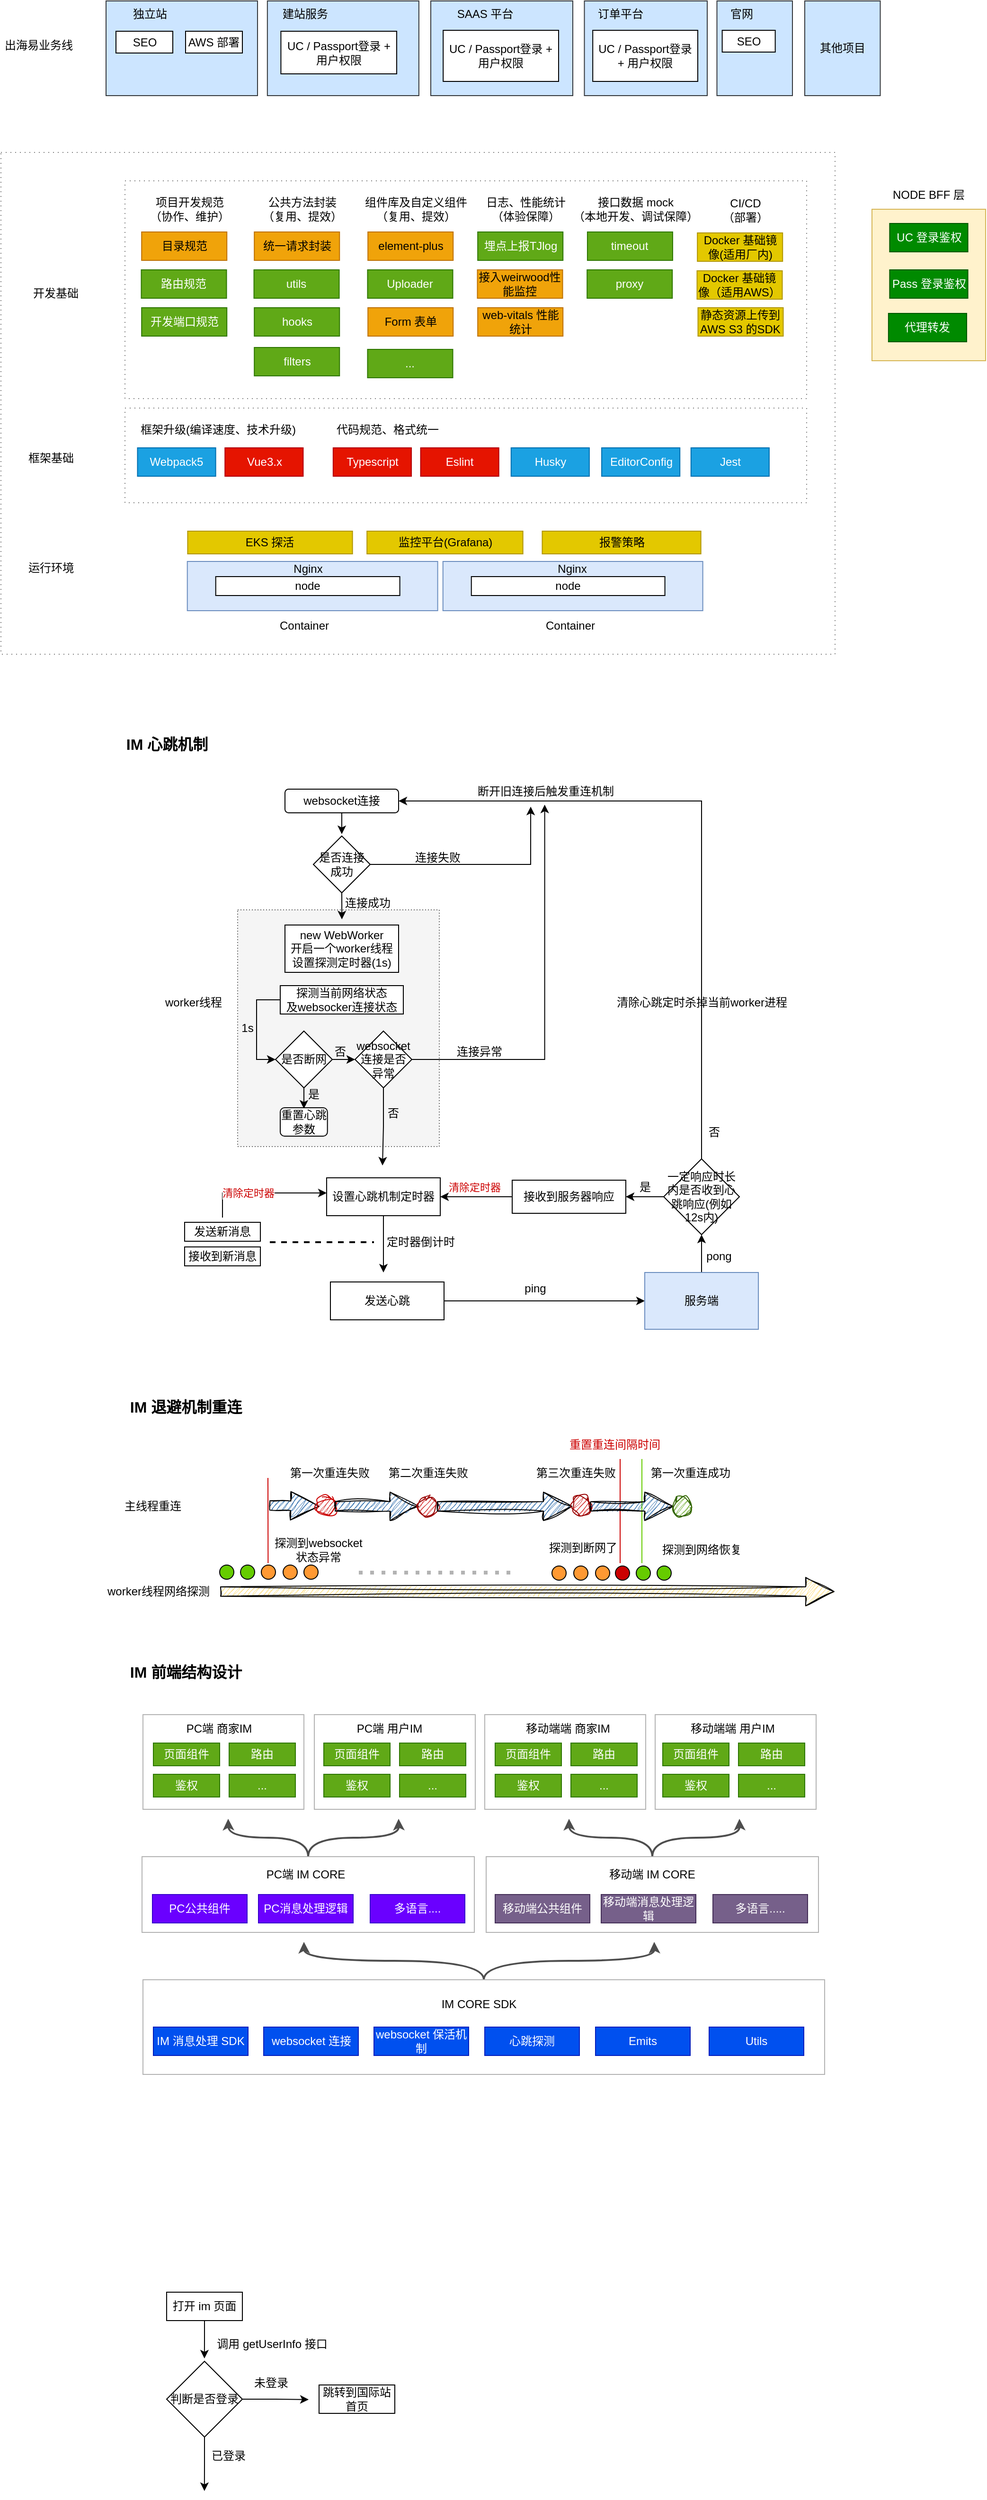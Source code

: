 <mxfile version="21.2.1" type="github">
  <diagram name="第 1 页" id="Ruh7ImkBMBkC0HaApEOw">
    <mxGraphModel dx="2365" dy="1973" grid="1" gridSize="10" guides="1" tooltips="1" connect="1" arrows="1" fold="1" page="1" pageScale="1" pageWidth="827" pageHeight="1169" math="0" shadow="0">
      <root>
        <mxCell id="0" />
        <mxCell id="1" parent="0" />
        <mxCell id="fL-9hyHwcYi3x7qJMCCa-331" value="" style="rounded=0;whiteSpace=wrap;html=1;fillColor=#fff2cc;strokeColor=#d6b656;" vertex="1" parent="1">
          <mxGeometry x="840" y="-540" width="120" height="160" as="geometry" />
        </mxCell>
        <mxCell id="fL-9hyHwcYi3x7qJMCCa-328" value="" style="rounded=0;whiteSpace=wrap;html=1;dashed=1;dashPattern=1 4;strokeColor=#808080;" vertex="1" parent="1">
          <mxGeometry x="-80" y="-600" width="881" height="530" as="geometry" />
        </mxCell>
        <mxCell id="fL-9hyHwcYi3x7qJMCCa-327" value="" style="rounded=0;whiteSpace=wrap;html=1;dashed=1;dashPattern=1 4;strokeColor=#808080;" vertex="1" parent="1">
          <mxGeometry x="51" y="-330" width="720" height="100" as="geometry" />
        </mxCell>
        <mxCell id="fL-9hyHwcYi3x7qJMCCa-324" value="" style="rounded=0;whiteSpace=wrap;html=1;dashed=1;dashPattern=1 4;strokeColor=#808080;" vertex="1" parent="1">
          <mxGeometry x="51" y="-570" width="720" height="230" as="geometry" />
        </mxCell>
        <mxCell id="fL-9hyHwcYi3x7qJMCCa-202" style="edgeStyle=orthogonalEdgeStyle;rounded=0;orthogonalLoop=1;jettySize=auto;html=1;exitX=0.5;exitY=0;exitDx=0;exitDy=0;curved=1;strokeWidth=2;strokeColor=#4D4D4D;" edge="1" parent="1" source="fL-9hyHwcYi3x7qJMCCa-179">
          <mxGeometry relative="1" as="geometry">
            <mxPoint x="240" y="1290" as="targetPoint" />
          </mxGeometry>
        </mxCell>
        <mxCell id="fL-9hyHwcYi3x7qJMCCa-204" style="edgeStyle=orthogonalEdgeStyle;rounded=0;orthogonalLoop=1;jettySize=auto;html=1;exitX=0.5;exitY=0;exitDx=0;exitDy=0;curved=1;strokeWidth=2;strokeColor=#4D4D4D;" edge="1" parent="1" source="fL-9hyHwcYi3x7qJMCCa-179">
          <mxGeometry relative="1" as="geometry">
            <mxPoint x="610.0" y="1290" as="targetPoint" />
          </mxGeometry>
        </mxCell>
        <mxCell id="fL-9hyHwcYi3x7qJMCCa-179" value="" style="rounded=0;whiteSpace=wrap;html=1;strokeColor=#B3B3B3;" vertex="1" parent="1">
          <mxGeometry x="70" y="1330" width="720" height="100" as="geometry" />
        </mxCell>
        <mxCell id="fL-9hyHwcYi3x7qJMCCa-200" style="edgeStyle=orthogonalEdgeStyle;rounded=0;orthogonalLoop=1;jettySize=auto;html=1;exitX=0.5;exitY=0;exitDx=0;exitDy=0;curved=1;strokeWidth=2;strokeColor=#4D4D4D;" edge="1" parent="1" source="fL-9hyHwcYi3x7qJMCCa-168">
          <mxGeometry relative="1" as="geometry">
            <mxPoint x="520.0" y="1160" as="targetPoint" />
          </mxGeometry>
        </mxCell>
        <mxCell id="fL-9hyHwcYi3x7qJMCCa-201" style="edgeStyle=orthogonalEdgeStyle;rounded=0;orthogonalLoop=1;jettySize=auto;html=1;exitX=0.5;exitY=0;exitDx=0;exitDy=0;curved=1;strokeWidth=2;strokeColor=#4D4D4D;" edge="1" parent="1" source="fL-9hyHwcYi3x7qJMCCa-168">
          <mxGeometry relative="1" as="geometry">
            <mxPoint x="700.0" y="1160" as="targetPoint" />
          </mxGeometry>
        </mxCell>
        <mxCell id="fL-9hyHwcYi3x7qJMCCa-168" value="" style="rounded=0;whiteSpace=wrap;html=1;strokeColor=#B3B3B3;" vertex="1" parent="1">
          <mxGeometry x="432.5" y="1200" width="351" height="80" as="geometry" />
        </mxCell>
        <mxCell id="fL-9hyHwcYi3x7qJMCCa-198" style="edgeStyle=orthogonalEdgeStyle;rounded=0;orthogonalLoop=1;jettySize=auto;html=1;exitX=0.5;exitY=0;exitDx=0;exitDy=0;curved=1;strokeWidth=2;strokeColor=#4D4D4D;" edge="1" parent="1" source="fL-9hyHwcYi3x7qJMCCa-165">
          <mxGeometry relative="1" as="geometry">
            <mxPoint x="160" y="1160" as="targetPoint" />
          </mxGeometry>
        </mxCell>
        <mxCell id="fL-9hyHwcYi3x7qJMCCa-199" style="edgeStyle=orthogonalEdgeStyle;rounded=0;orthogonalLoop=1;jettySize=auto;html=1;exitX=0.5;exitY=0;exitDx=0;exitDy=0;curved=1;strokeWidth=2;strokeColor=#4D4D4D;" edge="1" parent="1" source="fL-9hyHwcYi3x7qJMCCa-165">
          <mxGeometry relative="1" as="geometry">
            <mxPoint x="340.0" y="1160" as="targetPoint" />
          </mxGeometry>
        </mxCell>
        <mxCell id="fL-9hyHwcYi3x7qJMCCa-165" value="" style="rounded=0;whiteSpace=wrap;html=1;strokeColor=#B3B3B3;" vertex="1" parent="1">
          <mxGeometry x="69" y="1200" width="351" height="80" as="geometry" />
        </mxCell>
        <mxCell id="fL-9hyHwcYi3x7qJMCCa-162" value="" style="rounded=0;whiteSpace=wrap;html=1;strokeColor=#B3B3B3;" vertex="1" parent="1">
          <mxGeometry x="251" y="1050" width="170" height="100" as="geometry" />
        </mxCell>
        <mxCell id="fL-9hyHwcYi3x7qJMCCa-163" value="" style="rounded=0;whiteSpace=wrap;html=1;strokeColor=#B3B3B3;" vertex="1" parent="1">
          <mxGeometry x="431" y="1050" width="170" height="100" as="geometry" />
        </mxCell>
        <mxCell id="fL-9hyHwcYi3x7qJMCCa-164" value="" style="rounded=0;whiteSpace=wrap;html=1;strokeColor=#B3B3B3;" vertex="1" parent="1">
          <mxGeometry x="611" y="1050" width="170" height="100" as="geometry" />
        </mxCell>
        <mxCell id="fL-9hyHwcYi3x7qJMCCa-148" value="" style="rounded=0;whiteSpace=wrap;html=1;strokeColor=#B3B3B3;" vertex="1" parent="1">
          <mxGeometry x="70" y="1050" width="170" height="100" as="geometry" />
        </mxCell>
        <mxCell id="fL-9hyHwcYi3x7qJMCCa-1" value="" style="whiteSpace=wrap;html=1;dashed=1;fillColor=#f5f5f5;fontColor=#333333;strokeColor=#666666;dashPattern=1 2;" vertex="1" parent="1">
          <mxGeometry x="170" y="200" width="213" height="250" as="geometry" />
        </mxCell>
        <mxCell id="fL-9hyHwcYi3x7qJMCCa-58" style="edgeStyle=orthogonalEdgeStyle;rounded=0;orthogonalLoop=1;jettySize=auto;html=1;exitX=0.5;exitY=1;exitDx=0;exitDy=0;" edge="1" parent="1">
          <mxGeometry relative="1" as="geometry">
            <mxPoint x="280" y="120" as="targetPoint" />
            <mxPoint x="282" y="97.5" as="sourcePoint" />
          </mxGeometry>
        </mxCell>
        <mxCell id="fL-9hyHwcYi3x7qJMCCa-3" value="websocket连接" style="rounded=1;whiteSpace=wrap;html=1;fontSize=12;glass=0;strokeWidth=1;shadow=0;" vertex="1" parent="1">
          <mxGeometry x="220" y="72.5" width="120" height="25" as="geometry" />
        </mxCell>
        <mxCell id="fL-9hyHwcYi3x7qJMCCa-5" value="new WebWorker&lt;br&gt;开启一个worker线程&lt;br&gt;设置探测定时器(1s)" style="rounded=0;whiteSpace=wrap;html=1;" vertex="1" parent="1">
          <mxGeometry x="220" y="216" width="120" height="50" as="geometry" />
        </mxCell>
        <mxCell id="fL-9hyHwcYi3x7qJMCCa-6" value="" style="edgeStyle=orthogonalEdgeStyle;rounded=0;orthogonalLoop=1;jettySize=auto;html=1;exitX=0.5;exitY=1;exitDx=0;exitDy=0;" edge="1" parent="1" source="fL-9hyHwcYi3x7qJMCCa-12">
          <mxGeometry relative="1" as="geometry">
            <mxPoint x="324" y="533" as="sourcePoint" />
            <mxPoint x="324" y="583" as="targetPoint" />
          </mxGeometry>
        </mxCell>
        <mxCell id="fL-9hyHwcYi3x7qJMCCa-7" value="" style="edgeStyle=orthogonalEdgeStyle;rounded=0;orthogonalLoop=1;jettySize=auto;html=1;" edge="1" parent="1" source="fL-9hyHwcYi3x7qJMCCa-8" target="fL-9hyHwcYi3x7qJMCCa-10">
          <mxGeometry relative="1" as="geometry" />
        </mxCell>
        <mxCell id="fL-9hyHwcYi3x7qJMCCa-8" value="发送心跳" style="rounded=0;whiteSpace=wrap;html=1;" vertex="1" parent="1">
          <mxGeometry x="268" y="593" width="120" height="40" as="geometry" />
        </mxCell>
        <mxCell id="fL-9hyHwcYi3x7qJMCCa-9" value="" style="edgeStyle=orthogonalEdgeStyle;rounded=0;orthogonalLoop=1;jettySize=auto;html=1;" edge="1" parent="1" source="fL-9hyHwcYi3x7qJMCCa-10" target="fL-9hyHwcYi3x7qJMCCa-24">
          <mxGeometry relative="1" as="geometry" />
        </mxCell>
        <mxCell id="fL-9hyHwcYi3x7qJMCCa-10" value="服务端" style="whiteSpace=wrap;html=1;rounded=0;fillColor=#dae8fc;strokeColor=#6c8ebf;" vertex="1" parent="1">
          <mxGeometry x="600" y="583" width="120" height="60" as="geometry" />
        </mxCell>
        <mxCell id="fL-9hyHwcYi3x7qJMCCa-11" value="定时器倒计时" style="text;html=1;align=center;verticalAlign=middle;resizable=0;points=[];autosize=1;strokeColor=none;fillColor=none;" vertex="1" parent="1">
          <mxGeometry x="313" y="536" width="100" height="30" as="geometry" />
        </mxCell>
        <mxCell id="fL-9hyHwcYi3x7qJMCCa-12" value="设置心跳机制定时器" style="rounded=0;whiteSpace=wrap;html=1;" vertex="1" parent="1">
          <mxGeometry x="264" y="483" width="120" height="40" as="geometry" />
        </mxCell>
        <mxCell id="fL-9hyHwcYi3x7qJMCCa-16" value="" style="line;strokeWidth=2;html=1;perimeter=backbonePerimeter;points=[];outlineConnect=0;dashed=1;" vertex="1" parent="1">
          <mxGeometry x="204" y="546" width="110" height="10" as="geometry" />
        </mxCell>
        <mxCell id="fL-9hyHwcYi3x7qJMCCa-17" value="" style="edgeStyle=orthogonalEdgeStyle;rounded=0;orthogonalLoop=1;jettySize=auto;html=1;entryX=0;entryY=0.5;entryDx=0;entryDy=0;" edge="1" parent="1">
          <mxGeometry relative="1" as="geometry">
            <mxPoint x="154" y="525" as="sourcePoint" />
            <mxPoint x="264.0" y="499" as="targetPoint" />
            <Array as="points">
              <mxPoint x="154" y="525" />
              <mxPoint x="154" y="499" />
            </Array>
          </mxGeometry>
        </mxCell>
        <mxCell id="fL-9hyHwcYi3x7qJMCCa-18" value="清除定时器" style="edgeLabel;html=1;align=center;verticalAlign=middle;resizable=0;points=[];fontColor=#CC0000;" vertex="1" connectable="0" parent="fL-9hyHwcYi3x7qJMCCa-17">
          <mxGeometry x="-0.281" y="-1" relative="1" as="geometry">
            <mxPoint x="4" y="-1" as="offset" />
          </mxGeometry>
        </mxCell>
        <mxCell id="fL-9hyHwcYi3x7qJMCCa-19" value="" style="edgeStyle=orthogonalEdgeStyle;rounded=0;orthogonalLoop=1;jettySize=auto;html=1;" edge="1" parent="1" source="fL-9hyHwcYi3x7qJMCCa-20" target="fL-9hyHwcYi3x7qJMCCa-12">
          <mxGeometry relative="1" as="geometry" />
        </mxCell>
        <mxCell id="fL-9hyHwcYi3x7qJMCCa-20" value="接收到服务器响应" style="whiteSpace=wrap;html=1;rounded=0;" vertex="1" parent="1">
          <mxGeometry x="460" y="485.5" width="120" height="35" as="geometry" />
        </mxCell>
        <mxCell id="fL-9hyHwcYi3x7qJMCCa-21" value="清除定时器" style="edgeLabel;html=1;align=center;verticalAlign=middle;resizable=0;points=[];fontColor=#CC0000;" vertex="1" connectable="0" parent="1">
          <mxGeometry x="420" y="493.004" as="geometry" />
        </mxCell>
        <mxCell id="fL-9hyHwcYi3x7qJMCCa-22" value="" style="edgeStyle=orthogonalEdgeStyle;rounded=0;orthogonalLoop=1;jettySize=auto;html=1;" edge="1" parent="1" source="fL-9hyHwcYi3x7qJMCCa-24" target="fL-9hyHwcYi3x7qJMCCa-20">
          <mxGeometry relative="1" as="geometry" />
        </mxCell>
        <mxCell id="fL-9hyHwcYi3x7qJMCCa-23" style="edgeStyle=orthogonalEdgeStyle;rounded=0;orthogonalLoop=1;jettySize=auto;html=1;entryX=1;entryY=0.5;entryDx=0;entryDy=0;" edge="1" parent="1" source="fL-9hyHwcYi3x7qJMCCa-24" target="fL-9hyHwcYi3x7qJMCCa-3">
          <mxGeometry relative="1" as="geometry">
            <Array as="points">
              <mxPoint x="660" y="85" />
            </Array>
          </mxGeometry>
        </mxCell>
        <mxCell id="fL-9hyHwcYi3x7qJMCCa-24" value="一定响应时长内是否收到心跳响应(例如12s内)" style="rhombus;whiteSpace=wrap;html=1;rounded=0;" vertex="1" parent="1">
          <mxGeometry x="620" y="463" width="80" height="80" as="geometry" />
        </mxCell>
        <mxCell id="fL-9hyHwcYi3x7qJMCCa-25" value="是" style="text;html=1;align=center;verticalAlign=middle;resizable=0;points=[];autosize=1;strokeColor=none;fillColor=none;" vertex="1" parent="1">
          <mxGeometry x="580" y="478" width="40" height="30" as="geometry" />
        </mxCell>
        <mxCell id="fL-9hyHwcYi3x7qJMCCa-26" value="断开旧连接后触发重连机制" style="text;html=1;align=center;verticalAlign=middle;resizable=0;points=[];autosize=1;strokeColor=none;fillColor=none;" vertex="1" parent="1">
          <mxGeometry x="410" y="60" width="170" height="30" as="geometry" />
        </mxCell>
        <mxCell id="fL-9hyHwcYi3x7qJMCCa-27" value="否" style="text;html=1;align=center;verticalAlign=middle;resizable=0;points=[];autosize=1;strokeColor=none;fillColor=none;" vertex="1" parent="1">
          <mxGeometry x="653" y="420" width="40" height="30" as="geometry" />
        </mxCell>
        <mxCell id="fL-9hyHwcYi3x7qJMCCa-28" value="ping" style="text;html=1;align=center;verticalAlign=middle;resizable=0;points=[];autosize=1;strokeColor=none;fillColor=none;" vertex="1" parent="1">
          <mxGeometry x="459" y="585" width="50" height="30" as="geometry" />
        </mxCell>
        <mxCell id="fL-9hyHwcYi3x7qJMCCa-29" value="pong" style="text;html=1;align=center;verticalAlign=middle;resizable=0;points=[];autosize=1;strokeColor=none;fillColor=none;" vertex="1" parent="1">
          <mxGeometry x="653" y="551" width="50" height="30" as="geometry" />
        </mxCell>
        <mxCell id="fL-9hyHwcYi3x7qJMCCa-30" value="IM 心跳机制" style="text;html=1;align=center;verticalAlign=middle;resizable=0;points=[];autosize=1;strokeColor=none;fillColor=none;fontSize=16;fontStyle=1" vertex="1" parent="1">
          <mxGeometry x="40" y="10" width="110" height="30" as="geometry" />
        </mxCell>
        <mxCell id="fL-9hyHwcYi3x7qJMCCa-39" value="" style="group" vertex="1" connectable="0" parent="1">
          <mxGeometry x="114" y="530" width="80" height="46" as="geometry" />
        </mxCell>
        <mxCell id="fL-9hyHwcYi3x7qJMCCa-37" value="发送新消息" style="rounded=0;whiteSpace=wrap;html=1;movable=1;resizable=1;rotatable=1;deletable=1;editable=1;locked=0;connectable=1;" vertex="1" parent="fL-9hyHwcYi3x7qJMCCa-39">
          <mxGeometry width="80" height="20" as="geometry" />
        </mxCell>
        <mxCell id="fL-9hyHwcYi3x7qJMCCa-38" value="接收到新消息" style="rounded=0;whiteSpace=wrap;html=1;movable=1;resizable=1;rotatable=1;deletable=1;editable=1;locked=0;connectable=1;" vertex="1" parent="fL-9hyHwcYi3x7qJMCCa-39">
          <mxGeometry y="26" width="80" height="20" as="geometry" />
        </mxCell>
        <mxCell id="fL-9hyHwcYi3x7qJMCCa-44" style="edgeStyle=orthogonalEdgeStyle;rounded=0;orthogonalLoop=1;jettySize=auto;html=1;exitX=0;exitY=0.5;exitDx=0;exitDy=0;entryX=0;entryY=0.5;entryDx=0;entryDy=0;" edge="1" parent="1" source="fL-9hyHwcYi3x7qJMCCa-40" target="fL-9hyHwcYi3x7qJMCCa-43">
          <mxGeometry relative="1" as="geometry" />
        </mxCell>
        <mxCell id="fL-9hyHwcYi3x7qJMCCa-40" value="探测当前网络状态&lt;br&gt;及websocker连接状态" style="rounded=0;whiteSpace=wrap;html=1;" vertex="1" parent="1">
          <mxGeometry x="215" y="280" width="130" height="30" as="geometry" />
        </mxCell>
        <mxCell id="fL-9hyHwcYi3x7qJMCCa-51" style="edgeStyle=orthogonalEdgeStyle;rounded=0;orthogonalLoop=1;jettySize=auto;html=1;exitX=1;exitY=0.5;exitDx=0;exitDy=0;entryX=0;entryY=0.5;entryDx=0;entryDy=0;" edge="1" parent="1" source="fL-9hyHwcYi3x7qJMCCa-43" target="fL-9hyHwcYi3x7qJMCCa-50">
          <mxGeometry relative="1" as="geometry" />
        </mxCell>
        <mxCell id="fL-9hyHwcYi3x7qJMCCa-53" style="edgeStyle=orthogonalEdgeStyle;rounded=0;orthogonalLoop=1;jettySize=auto;html=1;exitX=0.5;exitY=1;exitDx=0;exitDy=0;" edge="1" parent="1" source="fL-9hyHwcYi3x7qJMCCa-43">
          <mxGeometry relative="1" as="geometry">
            <mxPoint x="240" y="410" as="targetPoint" />
            <Array as="points">
              <mxPoint x="240" y="400" />
              <mxPoint x="240" y="400" />
            </Array>
          </mxGeometry>
        </mxCell>
        <mxCell id="fL-9hyHwcYi3x7qJMCCa-43" value="是否断网" style="rhombus;whiteSpace=wrap;html=1;" vertex="1" parent="1">
          <mxGeometry x="210" y="328" width="60" height="60" as="geometry" />
        </mxCell>
        <mxCell id="fL-9hyHwcYi3x7qJMCCa-45" value="1s" style="text;html=1;align=center;verticalAlign=middle;resizable=0;points=[];autosize=1;strokeColor=none;fillColor=none;" vertex="1" parent="1">
          <mxGeometry x="160" y="310" width="40" height="30" as="geometry" />
        </mxCell>
        <mxCell id="fL-9hyHwcYi3x7qJMCCa-46" value="worker线程" style="text;html=1;align=center;verticalAlign=middle;resizable=0;points=[];autosize=1;strokeColor=none;fillColor=none;" vertex="1" parent="1">
          <mxGeometry x="83" y="283" width="80" height="30" as="geometry" />
        </mxCell>
        <mxCell id="fL-9hyHwcYi3x7qJMCCa-48" value="否" style="text;html=1;align=center;verticalAlign=middle;resizable=0;points=[];autosize=1;strokeColor=none;fillColor=none;" vertex="1" parent="1">
          <mxGeometry x="258" y="335" width="40" height="30" as="geometry" />
        </mxCell>
        <mxCell id="fL-9hyHwcYi3x7qJMCCa-52" style="edgeStyle=orthogonalEdgeStyle;rounded=0;orthogonalLoop=1;jettySize=auto;html=1;exitX=0.5;exitY=1;exitDx=0;exitDy=0;" edge="1" parent="1" source="fL-9hyHwcYi3x7qJMCCa-50">
          <mxGeometry relative="1" as="geometry">
            <mxPoint x="323" y="470" as="targetPoint" />
          </mxGeometry>
        </mxCell>
        <mxCell id="fL-9hyHwcYi3x7qJMCCa-65" style="edgeStyle=orthogonalEdgeStyle;rounded=0;orthogonalLoop=1;jettySize=auto;html=1;exitX=1;exitY=0.5;exitDx=0;exitDy=0;entryX=0.496;entryY=0.962;entryDx=0;entryDy=0;entryPerimeter=0;" edge="1" parent="1" source="fL-9hyHwcYi3x7qJMCCa-50" target="fL-9hyHwcYi3x7qJMCCa-26">
          <mxGeometry relative="1" as="geometry" />
        </mxCell>
        <mxCell id="fL-9hyHwcYi3x7qJMCCa-50" value="websocket连接是否异常" style="rhombus;whiteSpace=wrap;html=1;" vertex="1" parent="1">
          <mxGeometry x="294" y="328" width="60" height="60" as="geometry" />
        </mxCell>
        <mxCell id="fL-9hyHwcYi3x7qJMCCa-54" value="重置心跳参数" style="rounded=1;whiteSpace=wrap;html=1;" vertex="1" parent="1">
          <mxGeometry x="215" y="409" width="49.84" height="30" as="geometry" />
        </mxCell>
        <mxCell id="fL-9hyHwcYi3x7qJMCCa-55" value="是" style="text;html=1;align=center;verticalAlign=middle;resizable=0;points=[];autosize=1;strokeColor=none;fillColor=none;" vertex="1" parent="1">
          <mxGeometry x="230" y="380" width="40" height="30" as="geometry" />
        </mxCell>
        <mxCell id="fL-9hyHwcYi3x7qJMCCa-59" style="edgeStyle=orthogonalEdgeStyle;rounded=0;orthogonalLoop=1;jettySize=auto;html=1;exitX=0.5;exitY=1;exitDx=0;exitDy=0;entryX=0.517;entryY=0.04;entryDx=0;entryDy=0;entryPerimeter=0;" edge="1" parent="1" source="fL-9hyHwcYi3x7qJMCCa-56" target="fL-9hyHwcYi3x7qJMCCa-1">
          <mxGeometry relative="1" as="geometry" />
        </mxCell>
        <mxCell id="fL-9hyHwcYi3x7qJMCCa-64" style="edgeStyle=orthogonalEdgeStyle;rounded=0;orthogonalLoop=1;jettySize=auto;html=1;exitX=1;exitY=0.5;exitDx=0;exitDy=0;entryX=0.409;entryY=1.034;entryDx=0;entryDy=0;entryPerimeter=0;" edge="1" parent="1" source="fL-9hyHwcYi3x7qJMCCa-56" target="fL-9hyHwcYi3x7qJMCCa-26">
          <mxGeometry relative="1" as="geometry" />
        </mxCell>
        <mxCell id="fL-9hyHwcYi3x7qJMCCa-56" value="是否连接成功" style="rhombus;whiteSpace=wrap;html=1;" vertex="1" parent="1">
          <mxGeometry x="250" y="122" width="60" height="60" as="geometry" />
        </mxCell>
        <mxCell id="fL-9hyHwcYi3x7qJMCCa-60" value="连接成功" style="text;html=1;align=center;verticalAlign=middle;resizable=0;points=[];autosize=1;strokeColor=none;fillColor=none;" vertex="1" parent="1">
          <mxGeometry x="272" y="178" width="70" height="30" as="geometry" />
        </mxCell>
        <mxCell id="fL-9hyHwcYi3x7qJMCCa-62" value="连接失败" style="text;html=1;align=center;verticalAlign=middle;resizable=0;points=[];autosize=1;strokeColor=none;fillColor=none;" vertex="1" parent="1">
          <mxGeometry x="346" y="130" width="70" height="30" as="geometry" />
        </mxCell>
        <mxCell id="fL-9hyHwcYi3x7qJMCCa-66" value="连接异常" style="text;html=1;align=center;verticalAlign=middle;resizable=0;points=[];autosize=1;strokeColor=none;fillColor=none;" vertex="1" parent="1">
          <mxGeometry x="390" y="335" width="70" height="30" as="geometry" />
        </mxCell>
        <mxCell id="fL-9hyHwcYi3x7qJMCCa-67" value="否" style="text;html=1;align=center;verticalAlign=middle;resizable=0;points=[];autosize=1;strokeColor=none;fillColor=none;" vertex="1" parent="1">
          <mxGeometry x="314" y="400" width="40" height="30" as="geometry" />
        </mxCell>
        <mxCell id="fL-9hyHwcYi3x7qJMCCa-68" value="清除心跳定时杀掉当前worker进程" style="text;html=1;align=center;verticalAlign=middle;resizable=0;points=[];autosize=1;strokeColor=none;fillColor=none;" vertex="1" parent="1">
          <mxGeometry x="560" y="283" width="200" height="30" as="geometry" />
        </mxCell>
        <mxCell id="fL-9hyHwcYi3x7qJMCCa-79" value="第二次重连失败" style="text;html=1;align=center;verticalAlign=middle;resizable=0;points=[];autosize=1;strokeColor=none;fillColor=none;" vertex="1" parent="1">
          <mxGeometry x="316" y="780" width="110" height="30" as="geometry" />
        </mxCell>
        <mxCell id="fL-9hyHwcYi3x7qJMCCa-84" value="第一次重连失败" style="text;html=1;align=center;verticalAlign=middle;resizable=0;points=[];autosize=1;strokeColor=none;fillColor=none;" vertex="1" parent="1">
          <mxGeometry x="212" y="780" width="110" height="30" as="geometry" />
        </mxCell>
        <mxCell id="fL-9hyHwcYi3x7qJMCCa-85" value="第三次重连失败" style="text;html=1;align=center;verticalAlign=middle;resizable=0;points=[];autosize=1;strokeColor=none;fillColor=none;" vertex="1" parent="1">
          <mxGeometry x="472" y="780" width="110" height="30" as="geometry" />
        </mxCell>
        <mxCell id="fL-9hyHwcYi3x7qJMCCa-89" value="" style="shape=arrow;html=1;rounded=0;fillColor=#004C99;sketch=1;curveFitting=1;jiggle=2;arcSize=12;exitX=1;exitY=0.5;exitDx=0;exitDy=0;" edge="1" parent="1">
          <mxGeometry width="100" relative="1" as="geometry">
            <mxPoint x="204.0" y="829" as="sourcePoint" />
            <mxPoint x="256" y="830" as="targetPoint" />
          </mxGeometry>
        </mxCell>
        <mxCell id="fL-9hyHwcYi3x7qJMCCa-88" value="" style="ellipse;whiteSpace=wrap;html=1;aspect=fixed;fillColor=#CC0000;container=0;shadow=0;sketch=1;curveFitting=1;jiggle=2;strokeColor=#CC0000;" vertex="1" parent="1">
          <mxGeometry x="253" y="820" width="20" height="20" as="geometry" />
        </mxCell>
        <mxCell id="fL-9hyHwcYi3x7qJMCCa-91" value="" style="shape=arrow;html=1;rounded=0;fillColor=#004C99;arcSize=20;fillOpacity=100;sketch=1;curveFitting=1;jiggle=2;" edge="1" parent="1">
          <mxGeometry width="100" relative="1" as="geometry">
            <mxPoint x="273" y="830" as="sourcePoint" />
            <mxPoint x="361.0" y="830" as="targetPoint" />
          </mxGeometry>
        </mxCell>
        <mxCell id="fL-9hyHwcYi3x7qJMCCa-90" value="" style="ellipse;whiteSpace=wrap;html=1;aspect=fixed;fillColor=#CC0000;container=0;shadow=0;sketch=1;curveFitting=1;jiggle=2;strokeColor=#990000;" vertex="1" parent="1">
          <mxGeometry x="361" y="820" width="20" height="20" as="geometry" />
        </mxCell>
        <mxCell id="fL-9hyHwcYi3x7qJMCCa-93" value="" style="shape=arrow;html=1;rounded=0;fillColor=#004C99;arcSize=20;fillOpacity=100;sketch=1;curveFitting=1;jiggle=2;" edge="1" parent="1">
          <mxGeometry width="100" relative="1" as="geometry">
            <mxPoint x="381.0" y="830" as="sourcePoint" />
            <mxPoint x="523" y="830" as="targetPoint" />
          </mxGeometry>
        </mxCell>
        <mxCell id="fL-9hyHwcYi3x7qJMCCa-92" value="" style="ellipse;whiteSpace=wrap;html=1;aspect=fixed;fillColor=#CC0000;container=0;shadow=0;sketch=1;curveFitting=1;jiggle=2;strokeColor=#990000;" vertex="1" parent="1">
          <mxGeometry x="523" y="820" width="20" height="20" as="geometry" />
        </mxCell>
        <mxCell id="fL-9hyHwcYi3x7qJMCCa-94" value="" style="endArrow=classic;html=1;rounded=1;shape=arrow;sketch=1;curveFitting=1;jiggle=2;fillColor=#FFD966;" edge="1" parent="1">
          <mxGeometry width="50" height="50" relative="1" as="geometry">
            <mxPoint x="152" y="920" as="sourcePoint" />
            <mxPoint x="800" y="920" as="targetPoint" />
          </mxGeometry>
        </mxCell>
        <mxCell id="fL-9hyHwcYi3x7qJMCCa-98" value="主线程重连" style="text;html=1;align=center;verticalAlign=middle;resizable=0;points=[];autosize=1;strokeColor=none;fillColor=none;" vertex="1" parent="1">
          <mxGeometry x="40" y="815" width="80" height="30" as="geometry" />
        </mxCell>
        <mxCell id="fL-9hyHwcYi3x7qJMCCa-99" value="" style="ellipse;whiteSpace=wrap;html=1;aspect=fixed;fillColor=#CC0000;" vertex="1" parent="1">
          <mxGeometry x="569" y="893" width="15" height="15" as="geometry" />
        </mxCell>
        <mxCell id="fL-9hyHwcYi3x7qJMCCa-101" value="探测到断网了" style="text;html=1;strokeColor=none;fillColor=none;align=center;verticalAlign=middle;whiteSpace=wrap;rounded=0;" vertex="1" parent="1">
          <mxGeometry x="495" y="859" width="80" height="30" as="geometry" />
        </mxCell>
        <mxCell id="fL-9hyHwcYi3x7qJMCCa-102" value="" style="endArrow=none;html=1;rounded=0;strokeColor=#CC0000;" edge="1" parent="1">
          <mxGeometry width="50" height="50" relative="1" as="geometry">
            <mxPoint x="574" y="780" as="sourcePoint" />
            <mxPoint x="574" y="890" as="targetPoint" />
          </mxGeometry>
        </mxCell>
        <mxCell id="fL-9hyHwcYi3x7qJMCCa-103" value="重置重连间隔时间" style="text;html=1;align=center;verticalAlign=middle;resizable=0;points=[];autosize=1;strokeColor=none;fillColor=none;fontColor=#CC0000;" vertex="1" parent="1">
          <mxGeometry x="508" y="750" width="120" height="30" as="geometry" />
        </mxCell>
        <mxCell id="fL-9hyHwcYi3x7qJMCCa-104" value="" style="ellipse;whiteSpace=wrap;html=1;aspect=fixed;fillColor=#66CC00;" vertex="1" parent="1">
          <mxGeometry x="591" y="893" width="15" height="15" as="geometry" />
        </mxCell>
        <mxCell id="fL-9hyHwcYi3x7qJMCCa-105" value="探测到网络恢复" style="text;html=1;strokeColor=none;fillColor=none;align=center;verticalAlign=middle;whiteSpace=wrap;rounded=0;" vertex="1" parent="1">
          <mxGeometry x="617" y="861" width="87" height="30" as="geometry" />
        </mxCell>
        <mxCell id="fL-9hyHwcYi3x7qJMCCa-106" value="" style="endArrow=none;html=1;rounded=0;strokeColor=#66CC00;" edge="1" parent="1">
          <mxGeometry width="50" height="50" relative="1" as="geometry">
            <mxPoint x="597" y="780" as="sourcePoint" />
            <mxPoint x="597" y="890" as="targetPoint" />
          </mxGeometry>
        </mxCell>
        <mxCell id="fL-9hyHwcYi3x7qJMCCa-107" value="第一次重连成功" style="text;html=1;align=center;verticalAlign=middle;resizable=0;points=[];autosize=1;strokeColor=none;fillColor=none;" vertex="1" parent="1">
          <mxGeometry x="593" y="780" width="110" height="30" as="geometry" />
        </mxCell>
        <mxCell id="fL-9hyHwcYi3x7qJMCCa-109" value="" style="shape=arrow;html=1;rounded=0;fillColor=#004C99;arcSize=20;fillOpacity=100;sketch=1;curveFitting=1;jiggle=2;entryX=0;entryY=0.5;entryDx=0;entryDy=0;" edge="1" parent="1" target="fL-9hyHwcYi3x7qJMCCa-108">
          <mxGeometry width="100" relative="1" as="geometry">
            <mxPoint x="543" y="830" as="sourcePoint" />
            <mxPoint x="630" y="830" as="targetPoint" />
          </mxGeometry>
        </mxCell>
        <mxCell id="fL-9hyHwcYi3x7qJMCCa-108" value="" style="ellipse;whiteSpace=wrap;html=1;aspect=fixed;fillColor=#4D9900;container=0;sketch=1;curveFitting=1;jiggle=2;strokeColor=#336600;" vertex="1" parent="1">
          <mxGeometry x="630" y="820" width="20" height="20" as="geometry" />
        </mxCell>
        <mxCell id="fL-9hyHwcYi3x7qJMCCa-111" value="worker线程网络探测" style="text;html=1;align=center;verticalAlign=middle;resizable=0;points=[];autosize=1;strokeColor=none;fillColor=none;" vertex="1" parent="1">
          <mxGeometry x="21" y="905" width="130" height="30" as="geometry" />
        </mxCell>
        <mxCell id="fL-9hyHwcYi3x7qJMCCa-112" value="IM 退避机制重连" style="text;html=1;align=center;verticalAlign=middle;resizable=0;points=[];autosize=1;strokeColor=none;fillColor=none;fontSize=16;fontStyle=1" vertex="1" parent="1">
          <mxGeometry x="45" y="710" width="140" height="30" as="geometry" />
        </mxCell>
        <mxCell id="fL-9hyHwcYi3x7qJMCCa-113" value="" style="ellipse;whiteSpace=wrap;html=1;aspect=fixed;fillColor=#FF9933;" vertex="1" parent="1">
          <mxGeometry x="548" y="893" width="15" height="15" as="geometry" />
        </mxCell>
        <mxCell id="fL-9hyHwcYi3x7qJMCCa-114" value="" style="ellipse;whiteSpace=wrap;html=1;aspect=fixed;fillColor=#FF9933;" vertex="1" parent="1">
          <mxGeometry x="525" y="893" width="15" height="15" as="geometry" />
        </mxCell>
        <mxCell id="fL-9hyHwcYi3x7qJMCCa-115" value="" style="ellipse;whiteSpace=wrap;html=1;aspect=fixed;fillColor=#66CC00;" vertex="1" parent="1">
          <mxGeometry x="613" y="893" width="15" height="15" as="geometry" />
        </mxCell>
        <mxCell id="fL-9hyHwcYi3x7qJMCCa-116" value="" style="ellipse;whiteSpace=wrap;html=1;aspect=fixed;fillColor=#FF9933;" vertex="1" parent="1">
          <mxGeometry x="502" y="893" width="15" height="15" as="geometry" />
        </mxCell>
        <mxCell id="fL-9hyHwcYi3x7qJMCCa-117" value="" style="ellipse;whiteSpace=wrap;html=1;aspect=fixed;fillColor=#FF9933;" vertex="1" parent="1">
          <mxGeometry x="218" y="892" width="15" height="15" as="geometry" />
        </mxCell>
        <mxCell id="fL-9hyHwcYi3x7qJMCCa-118" value="" style="ellipse;whiteSpace=wrap;html=1;aspect=fixed;fillColor=#FF9933;" vertex="1" parent="1">
          <mxGeometry x="240" y="892" width="15" height="15" as="geometry" />
        </mxCell>
        <mxCell id="fL-9hyHwcYi3x7qJMCCa-119" value="" style="line;strokeWidth=4;html=1;perimeter=backbonePerimeter;points=[];outlineConnect=0;strokeColor=#B3B3B3;dashed=1;dashPattern=1 2;" vertex="1" parent="1">
          <mxGeometry x="298" y="895" width="160" height="10" as="geometry" />
        </mxCell>
        <mxCell id="fL-9hyHwcYi3x7qJMCCa-121" value="" style="endArrow=none;html=1;rounded=0;strokeColor=#CC0000;" edge="1" parent="1">
          <mxGeometry width="50" height="50" relative="1" as="geometry">
            <mxPoint x="202" y="800" as="sourcePoint" />
            <mxPoint x="202.17" y="890" as="targetPoint" />
          </mxGeometry>
        </mxCell>
        <mxCell id="fL-9hyHwcYi3x7qJMCCa-122" value="" style="ellipse;whiteSpace=wrap;html=1;aspect=fixed;fillColor=#66CC00;" vertex="1" parent="1">
          <mxGeometry x="173" y="892" width="15" height="15" as="geometry" />
        </mxCell>
        <mxCell id="fL-9hyHwcYi3x7qJMCCa-123" value="" style="ellipse;whiteSpace=wrap;html=1;aspect=fixed;fillColor=#FF9933;" vertex="1" parent="1">
          <mxGeometry x="195" y="892" width="15" height="15" as="geometry" />
        </mxCell>
        <mxCell id="fL-9hyHwcYi3x7qJMCCa-124" value="" style="ellipse;whiteSpace=wrap;html=1;aspect=fixed;fillColor=#66CC00;" vertex="1" parent="1">
          <mxGeometry x="151" y="892" width="15" height="15" as="geometry" />
        </mxCell>
        <mxCell id="fL-9hyHwcYi3x7qJMCCa-125" value="探测到websocket状态异常" style="text;html=1;strokeColor=none;fillColor=none;align=center;verticalAlign=middle;whiteSpace=wrap;rounded=0;" vertex="1" parent="1">
          <mxGeometry x="203.5" y="861" width="102.5" height="30" as="geometry" />
        </mxCell>
        <mxCell id="fL-9hyHwcYi3x7qJMCCa-128" value="路由" style="rounded=0;whiteSpace=wrap;html=1;fillColor=#60a917;fontColor=#ffffff;strokeColor=#2D7600;" vertex="1" parent="1">
          <mxGeometry x="161" y="1080" width="70" height="24" as="geometry" />
        </mxCell>
        <mxCell id="fL-9hyHwcYi3x7qJMCCa-129" value="页面组件" style="rounded=0;whiteSpace=wrap;html=1;fillColor=#60a917;fontColor=#ffffff;strokeColor=#2D7600;" vertex="1" parent="1">
          <mxGeometry x="81" y="1080" width="70" height="24" as="geometry" />
        </mxCell>
        <mxCell id="fL-9hyHwcYi3x7qJMCCa-130" value="鉴权" style="rounded=0;whiteSpace=wrap;html=1;fillColor=#60a917;fontColor=#ffffff;strokeColor=#2D7600;" vertex="1" parent="1">
          <mxGeometry x="81" y="1113" width="70" height="24" as="geometry" />
        </mxCell>
        <mxCell id="fL-9hyHwcYi3x7qJMCCa-131" value="..." style="rounded=0;whiteSpace=wrap;html=1;fillColor=#60a917;fontColor=#ffffff;strokeColor=#2D7600;" vertex="1" parent="1">
          <mxGeometry x="161" y="1113" width="70" height="24" as="geometry" />
        </mxCell>
        <mxCell id="fL-9hyHwcYi3x7qJMCCa-132" value="路由" style="rounded=0;whiteSpace=wrap;html=1;fillColor=#60a917;fontColor=#ffffff;strokeColor=#2D7600;" vertex="1" parent="1">
          <mxGeometry x="341" y="1080" width="70" height="24" as="geometry" />
        </mxCell>
        <mxCell id="fL-9hyHwcYi3x7qJMCCa-133" value="页面组件" style="rounded=0;whiteSpace=wrap;html=1;fillColor=#60a917;fontColor=#ffffff;strokeColor=#2D7600;" vertex="1" parent="1">
          <mxGeometry x="261" y="1080" width="70" height="24" as="geometry" />
        </mxCell>
        <mxCell id="fL-9hyHwcYi3x7qJMCCa-134" value="鉴权" style="rounded=0;whiteSpace=wrap;html=1;fillColor=#60a917;fontColor=#ffffff;strokeColor=#2D7600;" vertex="1" parent="1">
          <mxGeometry x="261" y="1113" width="70" height="24" as="geometry" />
        </mxCell>
        <mxCell id="fL-9hyHwcYi3x7qJMCCa-135" value="..." style="rounded=0;whiteSpace=wrap;html=1;fillColor=#60a917;fontColor=#ffffff;strokeColor=#2D7600;" vertex="1" parent="1">
          <mxGeometry x="341" y="1113" width="70" height="24" as="geometry" />
        </mxCell>
        <mxCell id="fL-9hyHwcYi3x7qJMCCa-136" value="路由" style="rounded=0;whiteSpace=wrap;html=1;fillColor=#60a917;fontColor=#ffffff;strokeColor=#2D7600;" vertex="1" parent="1">
          <mxGeometry x="522" y="1080" width="70" height="24" as="geometry" />
        </mxCell>
        <mxCell id="fL-9hyHwcYi3x7qJMCCa-137" value="页面组件" style="rounded=0;whiteSpace=wrap;html=1;fillColor=#60a917;fontColor=#ffffff;strokeColor=#2D7600;" vertex="1" parent="1">
          <mxGeometry x="442" y="1080" width="70" height="24" as="geometry" />
        </mxCell>
        <mxCell id="fL-9hyHwcYi3x7qJMCCa-138" value="鉴权" style="rounded=0;whiteSpace=wrap;html=1;fillColor=#60a917;fontColor=#ffffff;strokeColor=#2D7600;" vertex="1" parent="1">
          <mxGeometry x="442" y="1113" width="70" height="24" as="geometry" />
        </mxCell>
        <mxCell id="fL-9hyHwcYi3x7qJMCCa-139" value="..." style="rounded=0;whiteSpace=wrap;html=1;fillColor=#60a917;fontColor=#ffffff;strokeColor=#2D7600;" vertex="1" parent="1">
          <mxGeometry x="522" y="1113" width="70" height="24" as="geometry" />
        </mxCell>
        <mxCell id="fL-9hyHwcYi3x7qJMCCa-140" value="路由" style="rounded=0;whiteSpace=wrap;html=1;fillColor=#60a917;fontColor=#ffffff;strokeColor=#2D7600;" vertex="1" parent="1">
          <mxGeometry x="699" y="1080" width="70" height="24" as="geometry" />
        </mxCell>
        <mxCell id="fL-9hyHwcYi3x7qJMCCa-141" value="页面组件" style="rounded=0;whiteSpace=wrap;html=1;fillColor=#60a917;fontColor=#ffffff;strokeColor=#2D7600;" vertex="1" parent="1">
          <mxGeometry x="619" y="1080" width="70" height="24" as="geometry" />
        </mxCell>
        <mxCell id="fL-9hyHwcYi3x7qJMCCa-142" value="鉴权" style="rounded=0;whiteSpace=wrap;html=1;fillColor=#60a917;fontColor=#ffffff;strokeColor=#2D7600;" vertex="1" parent="1">
          <mxGeometry x="619" y="1113" width="70" height="24" as="geometry" />
        </mxCell>
        <mxCell id="fL-9hyHwcYi3x7qJMCCa-143" value="..." style="rounded=0;whiteSpace=wrap;html=1;fillColor=#60a917;fontColor=#ffffff;strokeColor=#2D7600;" vertex="1" parent="1">
          <mxGeometry x="699" y="1113" width="70" height="24" as="geometry" />
        </mxCell>
        <mxCell id="fL-9hyHwcYi3x7qJMCCa-144" value="PC端&amp;nbsp;商家IM" style="text;html=1;strokeColor=none;fillColor=none;align=center;verticalAlign=middle;whiteSpace=wrap;rounded=0;" vertex="1" parent="1">
          <mxGeometry x="111" y="1050" width="79" height="30" as="geometry" />
        </mxCell>
        <mxCell id="fL-9hyHwcYi3x7qJMCCa-145" value="PC端 用户IM" style="text;html=1;strokeColor=none;fillColor=none;align=center;verticalAlign=middle;whiteSpace=wrap;rounded=0;" vertex="1" parent="1">
          <mxGeometry x="290.5" y="1050" width="79" height="30" as="geometry" />
        </mxCell>
        <mxCell id="fL-9hyHwcYi3x7qJMCCa-146" value="移动端端 商家IM" style="text;html=1;strokeColor=none;fillColor=none;align=center;verticalAlign=middle;whiteSpace=wrap;rounded=0;" vertex="1" parent="1">
          <mxGeometry x="468" y="1050" width="102" height="30" as="geometry" />
        </mxCell>
        <mxCell id="fL-9hyHwcYi3x7qJMCCa-147" value="移动端端 用户IM" style="text;html=1;strokeColor=none;fillColor=none;align=center;verticalAlign=middle;whiteSpace=wrap;rounded=0;" vertex="1" parent="1">
          <mxGeometry x="642" y="1050" width="102" height="30" as="geometry" />
        </mxCell>
        <mxCell id="fL-9hyHwcYi3x7qJMCCa-150" value="PC公共组件" style="rounded=0;whiteSpace=wrap;html=1;fillColor=#6a00ff;fontColor=#ffffff;strokeColor=#3700CC;" vertex="1" parent="1">
          <mxGeometry x="80" y="1240" width="100" height="30" as="geometry" />
        </mxCell>
        <mxCell id="fL-9hyHwcYi3x7qJMCCa-151" value="PC消息处理逻辑" style="rounded=0;whiteSpace=wrap;html=1;fillColor=#6a00ff;fontColor=#ffffff;strokeColor=#3700CC;" vertex="1" parent="1">
          <mxGeometry x="192" y="1240" width="100" height="30" as="geometry" />
        </mxCell>
        <mxCell id="fL-9hyHwcYi3x7qJMCCa-156" value="多语言...." style="rounded=0;whiteSpace=wrap;html=1;fillColor=#6a00ff;fontColor=#ffffff;strokeColor=#3700CC;" vertex="1" parent="1">
          <mxGeometry x="310" y="1240" width="100" height="30" as="geometry" />
        </mxCell>
        <mxCell id="fL-9hyHwcYi3x7qJMCCa-157" value="移动端公共组件" style="rounded=0;whiteSpace=wrap;html=1;fillColor=#76608a;fontColor=#ffffff;strokeColor=#432D57;" vertex="1" parent="1">
          <mxGeometry x="442" y="1240" width="100" height="30" as="geometry" />
        </mxCell>
        <mxCell id="fL-9hyHwcYi3x7qJMCCa-158" value="移动端消息处理逻辑" style="rounded=0;whiteSpace=wrap;html=1;fillColor=#76608a;fontColor=#ffffff;strokeColor=#432D57;" vertex="1" parent="1">
          <mxGeometry x="554" y="1240" width="100" height="30" as="geometry" />
        </mxCell>
        <mxCell id="fL-9hyHwcYi3x7qJMCCa-159" value="多语言....." style="rounded=0;whiteSpace=wrap;html=1;fillColor=#76608a;fontColor=#ffffff;strokeColor=#432D57;" vertex="1" parent="1">
          <mxGeometry x="672" y="1240" width="100" height="30" as="geometry" />
        </mxCell>
        <mxCell id="fL-9hyHwcYi3x7qJMCCa-166" value="PC端 IM CORE" style="text;html=1;strokeColor=none;fillColor=none;align=center;verticalAlign=middle;whiteSpace=wrap;rounded=0;" vertex="1" parent="1">
          <mxGeometry x="182" y="1204" width="120" height="30" as="geometry" />
        </mxCell>
        <mxCell id="fL-9hyHwcYi3x7qJMCCa-167" value="移动端 IM CORE" style="text;html=1;strokeColor=none;fillColor=none;align=center;verticalAlign=middle;whiteSpace=wrap;rounded=0;" vertex="1" parent="1">
          <mxGeometry x="548" y="1204" width="120" height="30" as="geometry" />
        </mxCell>
        <mxCell id="fL-9hyHwcYi3x7qJMCCa-173" value="IM 消息处理 SDK" style="rounded=0;whiteSpace=wrap;html=1;fillColor=#0050ef;fontColor=#ffffff;strokeColor=#001DBC;" vertex="1" parent="1">
          <mxGeometry x="81" y="1380" width="100" height="30" as="geometry" />
        </mxCell>
        <mxCell id="fL-9hyHwcYi3x7qJMCCa-174" value="websocket 连接" style="rounded=0;whiteSpace=wrap;html=1;fillColor=#0050ef;fontColor=#ffffff;strokeColor=#001DBC;" vertex="1" parent="1">
          <mxGeometry x="197.5" y="1380" width="100" height="30" as="geometry" />
        </mxCell>
        <mxCell id="fL-9hyHwcYi3x7qJMCCa-175" value="websocket 保活机制" style="rounded=0;whiteSpace=wrap;html=1;fillColor=#0050ef;fontColor=#ffffff;strokeColor=#001DBC;" vertex="1" parent="1">
          <mxGeometry x="314" y="1380" width="100" height="30" as="geometry" />
        </mxCell>
        <mxCell id="fL-9hyHwcYi3x7qJMCCa-176" value="心跳探测" style="rounded=0;whiteSpace=wrap;html=1;fillColor=#0050ef;fontColor=#ffffff;strokeColor=#001DBC;" vertex="1" parent="1">
          <mxGeometry x="431" y="1380" width="100" height="30" as="geometry" />
        </mxCell>
        <mxCell id="fL-9hyHwcYi3x7qJMCCa-177" value="Emits" style="rounded=0;whiteSpace=wrap;html=1;fillColor=#0050ef;fontColor=#ffffff;strokeColor=#001DBC;" vertex="1" parent="1">
          <mxGeometry x="548" y="1380" width="100" height="30" as="geometry" />
        </mxCell>
        <mxCell id="fL-9hyHwcYi3x7qJMCCa-178" value="Utils" style="rounded=0;whiteSpace=wrap;html=1;fillColor=#0050ef;fontColor=#ffffff;strokeColor=#001DBC;" vertex="1" parent="1">
          <mxGeometry x="668" y="1380" width="100" height="30" as="geometry" />
        </mxCell>
        <mxCell id="fL-9hyHwcYi3x7qJMCCa-180" value="IM CORE SDK" style="text;html=1;strokeColor=none;fillColor=none;align=center;verticalAlign=middle;whiteSpace=wrap;rounded=0;" vertex="1" parent="1">
          <mxGeometry x="365" y="1341" width="120" height="30" as="geometry" />
        </mxCell>
        <mxCell id="fL-9hyHwcYi3x7qJMCCa-205" value="IM 前端结构设计" style="text;html=1;align=center;verticalAlign=middle;resizable=0;points=[];autosize=1;strokeColor=none;fillColor=none;fontSize=16;fontStyle=1" vertex="1" parent="1">
          <mxGeometry x="45" y="990" width="140" height="30" as="geometry" />
        </mxCell>
        <mxCell id="fL-9hyHwcYi3x7qJMCCa-212" style="edgeStyle=orthogonalEdgeStyle;rounded=0;orthogonalLoop=1;jettySize=auto;html=1;exitX=0.5;exitY=1;exitDx=0;exitDy=0;" edge="1" parent="1" source="fL-9hyHwcYi3x7qJMCCa-206">
          <mxGeometry relative="1" as="geometry">
            <mxPoint x="134.923" y="1730" as="targetPoint" />
          </mxGeometry>
        </mxCell>
        <mxCell id="fL-9hyHwcYi3x7qJMCCa-206" value="打开 im 页面" style="rounded=0;whiteSpace=wrap;html=1;" vertex="1" parent="1">
          <mxGeometry x="95" y="1660" width="80" height="30" as="geometry" />
        </mxCell>
        <mxCell id="fL-9hyHwcYi3x7qJMCCa-207" value="跳转到国际站首页" style="rounded=0;whiteSpace=wrap;html=1;" vertex="1" parent="1">
          <mxGeometry x="256" y="1758" width="80" height="30" as="geometry" />
        </mxCell>
        <mxCell id="fL-9hyHwcYi3x7qJMCCa-210" style="edgeStyle=orthogonalEdgeStyle;rounded=0;orthogonalLoop=1;jettySize=auto;html=1;exitX=1;exitY=0.5;exitDx=0;exitDy=0;" edge="1" parent="1" source="fL-9hyHwcYi3x7qJMCCa-208">
          <mxGeometry relative="1" as="geometry">
            <mxPoint x="245" y="1773.385" as="targetPoint" />
          </mxGeometry>
        </mxCell>
        <mxCell id="fL-9hyHwcYi3x7qJMCCa-213" style="edgeStyle=orthogonalEdgeStyle;rounded=0;orthogonalLoop=1;jettySize=auto;html=1;exitX=0.5;exitY=1;exitDx=0;exitDy=0;" edge="1" parent="1" source="fL-9hyHwcYi3x7qJMCCa-208">
          <mxGeometry relative="1" as="geometry">
            <mxPoint x="134.923" y="1870" as="targetPoint" />
          </mxGeometry>
        </mxCell>
        <mxCell id="fL-9hyHwcYi3x7qJMCCa-208" value="判断是否登录" style="rhombus;whiteSpace=wrap;html=1;" vertex="1" parent="1">
          <mxGeometry x="95" y="1733" width="80" height="80" as="geometry" />
        </mxCell>
        <mxCell id="fL-9hyHwcYi3x7qJMCCa-209" value="调用 getUserInfo 接口" style="text;html=1;align=center;verticalAlign=middle;resizable=0;points=[];autosize=1;strokeColor=none;fillColor=none;" vertex="1" parent="1">
          <mxGeometry x="135.5" y="1700" width="140" height="30" as="geometry" />
        </mxCell>
        <mxCell id="fL-9hyHwcYi3x7qJMCCa-211" value="未登录" style="text;html=1;align=center;verticalAlign=middle;resizable=0;points=[];autosize=1;strokeColor=none;fillColor=none;" vertex="1" parent="1">
          <mxGeometry x="175" y="1741" width="60" height="30" as="geometry" />
        </mxCell>
        <mxCell id="fL-9hyHwcYi3x7qJMCCa-214" value="已登录" style="text;html=1;align=center;verticalAlign=middle;resizable=0;points=[];autosize=1;strokeColor=none;fillColor=none;" vertex="1" parent="1">
          <mxGeometry x="130" y="1818" width="60" height="30" as="geometry" />
        </mxCell>
        <mxCell id="fL-9hyHwcYi3x7qJMCCa-215" value="" style="rounded=0;whiteSpace=wrap;html=1;shadow=0;glass=0;strokeWidth=1;fillColor=#cce5ff;fontSize=12;align=center;strokeColor=#36393d;" vertex="1" parent="1">
          <mxGeometry x="676.25" y="-760" width="79.75" height="100" as="geometry" />
        </mxCell>
        <mxCell id="fL-9hyHwcYi3x7qJMCCa-216" value="" style="rounded=0;whiteSpace=wrap;html=1;shadow=0;glass=0;strokeWidth=1;fillColor=#cce5ff;fontSize=12;align=center;strokeColor=#36393d;" vertex="1" parent="1">
          <mxGeometry x="374" y="-760" width="150" height="100" as="geometry" />
        </mxCell>
        <mxCell id="fL-9hyHwcYi3x7qJMCCa-217" value="" style="rounded=0;whiteSpace=wrap;html=1;shadow=0;glass=0;strokeWidth=1;fillColor=#cce5ff;fontSize=12;align=center;strokeColor=#36393d;" vertex="1" parent="1">
          <mxGeometry x="201.43" y="-760" width="160" height="100" as="geometry" />
        </mxCell>
        <mxCell id="fL-9hyHwcYi3x7qJMCCa-219" value="出海易业务线" style="rounded=1;whiteSpace=wrap;html=1;shadow=0;glass=0;strokeWidth=1;fontSize=12;align=center;strokeColor=none;fillColor=none;" vertex="1" parent="1">
          <mxGeometry x="-80.0" y="-728" width="80" height="30" as="geometry" />
        </mxCell>
        <mxCell id="fL-9hyHwcYi3x7qJMCCa-221" value="" style="rounded=0;whiteSpace=wrap;html=1;shadow=0;glass=0;strokeWidth=1;fillColor=#cce5ff;fontSize=12;align=center;strokeColor=#36393d;" vertex="1" parent="1">
          <mxGeometry x="31" y="-760" width="160" height="100" as="geometry" />
        </mxCell>
        <mxCell id="fL-9hyHwcYi3x7qJMCCa-223" value="SEO" style="rounded=0;whiteSpace=wrap;html=1;shadow=0;glass=0;strokeWidth=1;fontSize=12;align=center;" vertex="1" parent="1">
          <mxGeometry x="41.5" y="-728" width="60" height="23" as="geometry" />
        </mxCell>
        <mxCell id="fL-9hyHwcYi3x7qJMCCa-229" value="独立站" style="text;html=1;align=center;verticalAlign=middle;resizable=0;points=[];autosize=1;fontSize=12;rounded=0;" vertex="1" parent="1">
          <mxGeometry x="51.802" y="-756" width="50" height="20" as="geometry" />
        </mxCell>
        <mxCell id="fL-9hyHwcYi3x7qJMCCa-230" value="UC / Passport登录 + 用户权限" style="rounded=0;whiteSpace=wrap;html=1;shadow=0;glass=0;strokeWidth=1;fontSize=12;align=center;" vertex="1" parent="1">
          <mxGeometry x="387.1" y="-729" width="121.9" height="54" as="geometry" />
        </mxCell>
        <mxCell id="fL-9hyHwcYi3x7qJMCCa-234" value="NODE BFF 层" style="rounded=1;whiteSpace=wrap;html=1;shadow=0;glass=0;strokeWidth=1;fontSize=12;align=center;strokeColor=none;fillColor=none;" vertex="1" parent="1">
          <mxGeometry x="860.0" y="-570" width="80" height="30" as="geometry" />
        </mxCell>
        <mxCell id="fL-9hyHwcYi3x7qJMCCa-236" value="UC 登录鉴权" style="rounded=0;whiteSpace=wrap;html=1;shadow=0;glass=0;strokeWidth=1;fontSize=12;align=center;fillColor=#008a00;strokeColor=#005700;fontColor=#ffffff;" vertex="1" parent="1">
          <mxGeometry x="858.72" y="-525" width="82.568" height="30" as="geometry" />
        </mxCell>
        <mxCell id="fL-9hyHwcYi3x7qJMCCa-237" value="代理转发" style="rounded=0;whiteSpace=wrap;html=1;shadow=0;glass=0;strokeWidth=1;fontSize=12;align=center;fillColor=#008a00;strokeColor=#005700;fontColor=#ffffff;" vertex="1" parent="1">
          <mxGeometry x="857.433" y="-430" width="82.568" height="30" as="geometry" />
        </mxCell>
        <mxCell id="fL-9hyHwcYi3x7qJMCCa-238" value="Pass 登录鉴权" style="rounded=0;whiteSpace=wrap;html=1;shadow=0;glass=0;strokeWidth=1;fontSize=12;align=center;fillColor=#008a00;strokeColor=#005700;fontColor=#ffffff;" vertex="1" parent="1">
          <mxGeometry x="858.717" y="-476" width="82.568" height="30" as="geometry" />
        </mxCell>
        <mxCell id="fL-9hyHwcYi3x7qJMCCa-242" value="运行环境" style="rounded=1;whiteSpace=wrap;html=1;shadow=0;glass=0;strokeWidth=1;fontSize=12;align=center;strokeColor=none;" vertex="1" parent="1">
          <mxGeometry x="-67.0" y="-176" width="80" height="30" as="geometry" />
        </mxCell>
        <mxCell id="fL-9hyHwcYi3x7qJMCCa-244" value="" style="rounded=0;whiteSpace=wrap;html=1;shadow=0;glass=0;strokeWidth=1;fontSize=12;align=center;fillColor=#dae8fc;strokeColor=#6c8ebf;" vertex="1" parent="1">
          <mxGeometry x="116.87" y="-168" width="264.43" height="52" as="geometry" />
        </mxCell>
        <mxCell id="fL-9hyHwcYi3x7qJMCCa-245" value="node" style="rounded=0;whiteSpace=wrap;html=1;shadow=0;glass=0;strokeWidth=1;fontSize=12;align=center;" vertex="1" parent="1">
          <mxGeometry x="146.87" y="-152" width="194.43" height="20" as="geometry" />
        </mxCell>
        <mxCell id="fL-9hyHwcYi3x7qJMCCa-246" value="Nginx" style="text;html=1;align=center;verticalAlign=middle;resizable=0;points=[];autosize=1;strokeColor=none;fillColor=none;" vertex="1" parent="1">
          <mxGeometry x="219.01" y="-170" width="50" height="20" as="geometry" />
        </mxCell>
        <mxCell id="fL-9hyHwcYi3x7qJMCCa-247" value="Container" style="text;html=1;align=center;verticalAlign=middle;resizable=0;points=[];autosize=1;strokeColor=none;fillColor=none;" vertex="1" parent="1">
          <mxGeometry x="205.25" y="-110" width="70" height="20" as="geometry" />
        </mxCell>
        <mxCell id="fL-9hyHwcYi3x7qJMCCa-262" value="建站服务" style="text;html=1;align=center;verticalAlign=middle;resizable=0;points=[];autosize=1;fontSize=12;rounded=0;" vertex="1" parent="1">
          <mxGeometry x="210.862" y="-756" width="60" height="20" as="geometry" />
        </mxCell>
        <mxCell id="fL-9hyHwcYi3x7qJMCCa-263" value="EKS 探活" style="rounded=0;whiteSpace=wrap;html=1;shadow=0;glass=0;strokeColor=#B09500;strokeWidth=1;fillColor=#e3c800;fontSize=12;align=center;fontColor=#000000;" vertex="1" parent="1">
          <mxGeometry x="117.23" y="-200" width="174.07" height="24" as="geometry" />
        </mxCell>
        <mxCell id="fL-9hyHwcYi3x7qJMCCa-264" value="监控平台(Grafana)" style="rounded=0;whiteSpace=wrap;html=1;shadow=0;glass=0;strokeColor=#B09500;strokeWidth=1;fillColor=#e3c800;fontSize=12;align=center;fontColor=#000000;" vertex="1" parent="1">
          <mxGeometry x="306.61" y="-200" width="164.69" height="24" as="geometry" />
        </mxCell>
        <mxCell id="fL-9hyHwcYi3x7qJMCCa-265" value="报警策略" style="rounded=0;whiteSpace=wrap;html=1;shadow=0;glass=0;strokeColor=#B09500;strokeWidth=1;fillColor=#e3c800;fontSize=12;align=center;fontColor=#000000;" vertex="1" parent="1">
          <mxGeometry x="491.74" y="-200" width="167.56" height="24" as="geometry" />
        </mxCell>
        <mxCell id="fL-9hyHwcYi3x7qJMCCa-266" value="" style="rounded=0;whiteSpace=wrap;html=1;shadow=0;glass=0;strokeWidth=1;fontSize=12;align=center;fillColor=#dae8fc;strokeColor=#6c8ebf;" vertex="1" parent="1">
          <mxGeometry x="386.87" y="-168" width="274.43" height="52" as="geometry" />
        </mxCell>
        <mxCell id="fL-9hyHwcYi3x7qJMCCa-267" value="node" style="rounded=0;whiteSpace=wrap;html=1;shadow=0;glass=0;strokeWidth=1;fontSize=12;align=center;" vertex="1" parent="1">
          <mxGeometry x="416.87" y="-152" width="204.43" height="20" as="geometry" />
        </mxCell>
        <mxCell id="fL-9hyHwcYi3x7qJMCCa-268" value="Nginx" style="text;html=1;align=center;verticalAlign=middle;resizable=0;points=[];autosize=1;strokeColor=none;fillColor=none;" vertex="1" parent="1">
          <mxGeometry x="498.01" y="-170" width="50" height="20" as="geometry" />
        </mxCell>
        <mxCell id="fL-9hyHwcYi3x7qJMCCa-269" value="Container" style="text;html=1;align=center;verticalAlign=middle;resizable=0;points=[];autosize=1;strokeColor=none;fillColor=none;" vertex="1" parent="1">
          <mxGeometry x="486.47" y="-110" width="70" height="20" as="geometry" />
        </mxCell>
        <mxCell id="fL-9hyHwcYi3x7qJMCCa-276" value="SEO" style="rounded=0;whiteSpace=wrap;html=1;shadow=0;glass=0;strokeWidth=1;fontSize=12;align=center;" vertex="1" parent="1">
          <mxGeometry x="681.816" y="-729" width="56.008" height="23" as="geometry" />
        </mxCell>
        <mxCell id="fL-9hyHwcYi3x7qJMCCa-277" value="官网" style="text;html=1;align=center;verticalAlign=middle;resizable=0;points=[];autosize=1;fontSize=12;rounded=0;" vertex="1" parent="1">
          <mxGeometry x="681.812" y="-756" width="40" height="20" as="geometry" />
        </mxCell>
        <mxCell id="fL-9hyHwcYi3x7qJMCCa-278" value="目录规范" style="rounded=0;whiteSpace=wrap;html=1;shadow=0;glass=0;strokeColor=#BD7000;strokeWidth=1;fillColor=#f0a30a;fontSize=12;align=center;fontColor=#000000;" vertex="1" parent="1">
          <mxGeometry x="68.61" y="-516" width="90" height="30" as="geometry" />
        </mxCell>
        <mxCell id="fL-9hyHwcYi3x7qJMCCa-282" value="AWS 部署" style="rounded=0;whiteSpace=wrap;html=1;shadow=0;glass=0;strokeWidth=1;fontSize=12;align=center;" vertex="1" parent="1">
          <mxGeometry x="115.0" y="-728" width="60" height="23" as="geometry" />
        </mxCell>
        <mxCell id="fL-9hyHwcYi3x7qJMCCa-283" value="SAAS 平台" style="text;html=1;align=center;verticalAlign=middle;resizable=0;points=[];autosize=1;fontSize=12;rounded=0;" vertex="1" parent="1">
          <mxGeometry x="396.112" y="-756" width="70" height="20" as="geometry" />
        </mxCell>
        <mxCell id="fL-9hyHwcYi3x7qJMCCa-284" value="" style="rounded=0;whiteSpace=wrap;html=1;shadow=0;glass=0;strokeWidth=1;fillColor=#cce5ff;fontSize=12;align=center;strokeColor=#36393d;" vertex="1" parent="1">
          <mxGeometry x="536.25" y="-760" width="129.75" height="100" as="geometry" />
        </mxCell>
        <mxCell id="fL-9hyHwcYi3x7qJMCCa-285" value="UC / Passport登录 + 用户权限" style="rounded=0;whiteSpace=wrap;html=1;shadow=0;glass=0;strokeWidth=1;fontSize=12;align=center;" vertex="1" parent="1">
          <mxGeometry x="545.1" y="-729" width="110.9" height="54" as="geometry" />
        </mxCell>
        <mxCell id="fL-9hyHwcYi3x7qJMCCa-287" value="订单平台" style="text;html=1;align=center;verticalAlign=middle;resizable=0;points=[];autosize=1;fontSize=12;rounded=0;" vertex="1" parent="1">
          <mxGeometry x="544.112" y="-756" width="60" height="20" as="geometry" />
        </mxCell>
        <mxCell id="fL-9hyHwcYi3x7qJMCCa-289" value="项目开发规范&lt;br&gt;（协作、维护）" style="text;html=1;align=center;verticalAlign=middle;resizable=0;points=[];autosize=1;strokeColor=none;fillColor=none;" vertex="1" parent="1">
          <mxGeometry x="64.25" y="-560" width="110" height="40" as="geometry" />
        </mxCell>
        <mxCell id="fL-9hyHwcYi3x7qJMCCa-290" value="路由规范" style="rounded=0;whiteSpace=wrap;html=1;shadow=0;glass=0;strokeColor=#2D7600;strokeWidth=1;fillColor=#60a917;fontSize=12;align=center;fontColor=#ffffff;" vertex="1" parent="1">
          <mxGeometry x="68.25" y="-476" width="90" height="30" as="geometry" />
        </mxCell>
        <mxCell id="fL-9hyHwcYi3x7qJMCCa-291" value="开发端口规范" style="rounded=0;whiteSpace=wrap;html=1;shadow=0;glass=0;strokeColor=#2D7600;strokeWidth=1;fillColor=#60a917;fontSize=12;align=center;fontColor=#ffffff;" vertex="1" parent="1">
          <mxGeometry x="68.61" y="-436" width="90" height="30" as="geometry" />
        </mxCell>
        <mxCell id="fL-9hyHwcYi3x7qJMCCa-292" value="统一请求封装" style="rounded=0;whiteSpace=wrap;html=1;shadow=0;glass=0;strokeColor=#BD7000;strokeWidth=1;fillColor=#f0a30a;fontSize=12;align=center;fontColor=#000000;" vertex="1" parent="1">
          <mxGeometry x="187.61" y="-516" width="90" height="30" as="geometry" />
        </mxCell>
        <mxCell id="fL-9hyHwcYi3x7qJMCCa-293" value="公共方法封装&lt;br&gt;（复用、提效）" style="text;html=1;align=center;verticalAlign=middle;resizable=0;points=[];autosize=1;strokeColor=none;fillColor=none;" vertex="1" parent="1">
          <mxGeometry x="183.25" y="-560" width="110" height="40" as="geometry" />
        </mxCell>
        <mxCell id="fL-9hyHwcYi3x7qJMCCa-294" value="utils" style="rounded=0;whiteSpace=wrap;html=1;shadow=0;glass=0;strokeColor=#2D7600;strokeWidth=1;fillColor=#60a917;fontSize=12;align=center;fontColor=#ffffff;" vertex="1" parent="1">
          <mxGeometry x="187.25" y="-476" width="90" height="30" as="geometry" />
        </mxCell>
        <mxCell id="fL-9hyHwcYi3x7qJMCCa-295" value="hooks" style="rounded=0;whiteSpace=wrap;html=1;shadow=0;glass=0;strokeColor=#2D7600;strokeWidth=1;fillColor=#60a917;fontSize=12;align=center;fontColor=#ffffff;" vertex="1" parent="1">
          <mxGeometry x="187.61" y="-436" width="90" height="30" as="geometry" />
        </mxCell>
        <mxCell id="fL-9hyHwcYi3x7qJMCCa-296" value="element-plus" style="rounded=0;whiteSpace=wrap;html=1;shadow=0;glass=0;strokeColor=#BD7000;strokeWidth=1;fillColor=#f0a30a;fontSize=12;align=center;fontColor=#000000;" vertex="1" parent="1">
          <mxGeometry x="307.61" y="-516" width="90" height="30" as="geometry" />
        </mxCell>
        <mxCell id="fL-9hyHwcYi3x7qJMCCa-297" value="组件库及自定义组件&lt;br&gt;（复用、提效）" style="text;html=1;align=center;verticalAlign=middle;resizable=0;points=[];autosize=1;strokeColor=none;fillColor=none;" vertex="1" parent="1">
          <mxGeometry x="293.25" y="-560" width="130" height="40" as="geometry" />
        </mxCell>
        <mxCell id="fL-9hyHwcYi3x7qJMCCa-298" value="Uploader" style="rounded=0;whiteSpace=wrap;html=1;shadow=0;glass=0;strokeColor=#2D7600;strokeWidth=1;fillColor=#60a917;fontSize=12;align=center;fontColor=#ffffff;" vertex="1" parent="1">
          <mxGeometry x="307.25" y="-476" width="90" height="30" as="geometry" />
        </mxCell>
        <mxCell id="fL-9hyHwcYi3x7qJMCCa-299" value="Form 表单" style="rounded=0;whiteSpace=wrap;html=1;shadow=0;glass=0;strokeColor=#BD7000;strokeWidth=1;fillColor=#f0a30a;fontSize=12;align=center;fontColor=#000000;" vertex="1" parent="1">
          <mxGeometry x="307.61" y="-436" width="90" height="30" as="geometry" />
        </mxCell>
        <mxCell id="fL-9hyHwcYi3x7qJMCCa-300" value="埋点上报TJlog" style="rounded=0;whiteSpace=wrap;html=1;shadow=0;glass=0;strokeColor=#2D7600;strokeWidth=1;fillColor=#60a917;fontSize=12;align=center;fontColor=#ffffff;" vertex="1" parent="1">
          <mxGeometry x="423.61" y="-516" width="90" height="30" as="geometry" />
        </mxCell>
        <mxCell id="fL-9hyHwcYi3x7qJMCCa-301" value="日志、性能统计&lt;br&gt;（体验保障）" style="text;html=1;align=center;verticalAlign=middle;resizable=0;points=[];autosize=1;strokeColor=none;fillColor=none;" vertex="1" parent="1">
          <mxGeometry x="419.25" y="-560" width="110" height="40" as="geometry" />
        </mxCell>
        <mxCell id="fL-9hyHwcYi3x7qJMCCa-302" value="接入weirwood性能监控" style="rounded=0;whiteSpace=wrap;html=1;shadow=0;glass=0;strokeColor=#BD7000;strokeWidth=1;fillColor=#f0a30a;fontSize=12;align=center;fontColor=#000000;" vertex="1" parent="1">
          <mxGeometry x="423.25" y="-476" width="90" height="30" as="geometry" />
        </mxCell>
        <mxCell id="fL-9hyHwcYi3x7qJMCCa-303" value="web-vitals 性能统计" style="rounded=0;whiteSpace=wrap;html=1;shadow=0;glass=0;strokeColor=#BD7000;strokeWidth=1;fillColor=#f0a30a;fontSize=12;align=center;fontColor=#000000;" vertex="1" parent="1">
          <mxGeometry x="423.61" y="-436" width="90" height="30" as="geometry" />
        </mxCell>
        <mxCell id="fL-9hyHwcYi3x7qJMCCa-304" value="timeout" style="rounded=0;whiteSpace=wrap;html=1;shadow=0;glass=0;strokeColor=#2D7600;strokeWidth=1;fillColor=#60a917;fontSize=12;align=center;fontColor=#ffffff;" vertex="1" parent="1">
          <mxGeometry x="539.47" y="-516" width="90" height="30" as="geometry" />
        </mxCell>
        <mxCell id="fL-9hyHwcYi3x7qJMCCa-305" value="接口数据 mock&lt;br&gt;（本地开发、调试保障）" style="text;html=1;align=center;verticalAlign=middle;resizable=0;points=[];autosize=1;strokeColor=none;fillColor=none;" vertex="1" parent="1">
          <mxGeometry x="510.11" y="-560" width="160" height="40" as="geometry" />
        </mxCell>
        <mxCell id="fL-9hyHwcYi3x7qJMCCa-306" value="proxy" style="rounded=0;whiteSpace=wrap;html=1;shadow=0;glass=0;strokeColor=#2D7600;strokeWidth=1;fillColor=#60a917;fontSize=12;align=center;fontColor=#ffffff;" vertex="1" parent="1">
          <mxGeometry x="539.11" y="-476" width="90" height="30" as="geometry" />
        </mxCell>
        <mxCell id="fL-9hyHwcYi3x7qJMCCa-308" value="Webpack5" style="rounded=0;whiteSpace=wrap;html=1;shadow=0;glass=0;strokeColor=#006EAF;strokeWidth=1;fillColor=#1ba1e2;fontSize=12;align=center;fontColor=#ffffff;" vertex="1" parent="1">
          <mxGeometry x="64.25" y="-288" width="82.568" height="30" as="geometry" />
        </mxCell>
        <mxCell id="fL-9hyHwcYi3x7qJMCCa-309" value="Vue3.x" style="rounded=0;whiteSpace=wrap;html=1;shadow=0;glass=0;strokeColor=#B20000;strokeWidth=1;fillColor=#e51400;fontSize=12;align=center;fontColor=#ffffff;" vertex="1" parent="1">
          <mxGeometry x="156.623" y="-288" width="82.568" height="30" as="geometry" />
        </mxCell>
        <mxCell id="fL-9hyHwcYi3x7qJMCCa-310" value="Docker 基础镜像(适用厂内)" style="rounded=0;whiteSpace=wrap;html=1;shadow=0;glass=0;strokeColor=#B09500;strokeWidth=1;fillColor=#e3c800;fontSize=12;align=center;fontColor=#000000;" vertex="1" parent="1">
          <mxGeometry x="655.61" y="-515" width="90" height="30" as="geometry" />
        </mxCell>
        <mxCell id="fL-9hyHwcYi3x7qJMCCa-311" value="CI/CD&lt;br&gt;（部署）" style="text;html=1;align=center;verticalAlign=middle;resizable=0;points=[];autosize=1;strokeColor=none;fillColor=none;" vertex="1" parent="1">
          <mxGeometry x="671.25" y="-559" width="70" height="40" as="geometry" />
        </mxCell>
        <mxCell id="fL-9hyHwcYi3x7qJMCCa-312" value="Docker 基础镜像（适用AWS）" style="rounded=0;whiteSpace=wrap;html=1;shadow=0;glass=0;strokeColor=#B09500;strokeWidth=1;fillColor=#e3c800;fontSize=12;align=center;fontColor=#000000;" vertex="1" parent="1">
          <mxGeometry x="655.25" y="-475" width="90" height="30" as="geometry" />
        </mxCell>
        <mxCell id="fL-9hyHwcYi3x7qJMCCa-313" value="静态资源上传到 AWS S3 的SDK" style="rounded=0;whiteSpace=wrap;html=1;shadow=0;glass=0;strokeColor=#B09500;strokeWidth=1;fillColor=#e3c800;fontSize=12;align=center;fontColor=#000000;" vertex="1" parent="1">
          <mxGeometry x="656.25" y="-436" width="90" height="30" as="geometry" />
        </mxCell>
        <mxCell id="fL-9hyHwcYi3x7qJMCCa-315" value="..." style="rounded=0;whiteSpace=wrap;html=1;shadow=0;glass=0;strokeColor=#2D7600;strokeWidth=1;fillColor=#60a917;fontSize=12;align=center;fontColor=#ffffff;" vertex="1" parent="1">
          <mxGeometry x="307.25" y="-392" width="90" height="30" as="geometry" />
        </mxCell>
        <mxCell id="fL-9hyHwcYi3x7qJMCCa-317" value="框架升级(编译速度、技术升级)" style="text;html=1;align=center;verticalAlign=middle;resizable=0;points=[];autosize=1;strokeColor=none;fillColor=none;" vertex="1" parent="1">
          <mxGeometry x="54" y="-322" width="190" height="30" as="geometry" />
        </mxCell>
        <mxCell id="fL-9hyHwcYi3x7qJMCCa-318" value="Typescript" style="rounded=0;whiteSpace=wrap;html=1;shadow=0;glass=0;strokeColor=#B20000;strokeWidth=1;fillColor=#e51400;fontSize=12;align=center;fontColor=#ffffff;" vertex="1" parent="1">
          <mxGeometry x="270.92" y="-288" width="82.568" height="30" as="geometry" />
        </mxCell>
        <mxCell id="fL-9hyHwcYi3x7qJMCCa-319" value="Eslint" style="rounded=0;whiteSpace=wrap;html=1;shadow=0;glass=0;strokeColor=#B20000;strokeWidth=1;fillColor=#e51400;fontSize=12;align=center;fontColor=#ffffff;" vertex="1" parent="1">
          <mxGeometry x="363.293" y="-288" width="82.568" height="30" as="geometry" />
        </mxCell>
        <mxCell id="fL-9hyHwcYi3x7qJMCCa-320" value="代码规范、格式统一" style="text;html=1;align=center;verticalAlign=middle;resizable=0;points=[];autosize=1;strokeColor=none;fillColor=none;" vertex="1" parent="1">
          <mxGeometry x="262.61" y="-322" width="130" height="30" as="geometry" />
        </mxCell>
        <mxCell id="fL-9hyHwcYi3x7qJMCCa-321" value="Husky" style="rounded=0;whiteSpace=wrap;html=1;shadow=0;glass=0;strokeColor=#006EAF;strokeWidth=1;fillColor=#1ba1e2;fontSize=12;align=center;fontColor=#ffffff;" vertex="1" parent="1">
          <mxGeometry x="458.863" y="-288" width="82.568" height="30" as="geometry" />
        </mxCell>
        <mxCell id="fL-9hyHwcYi3x7qJMCCa-322" value="EditorConfig" style="rounded=0;whiteSpace=wrap;html=1;shadow=0;glass=0;strokeColor=#006EAF;strokeWidth=1;fillColor=#1ba1e2;fontSize=12;align=center;fontColor=#ffffff;" vertex="1" parent="1">
          <mxGeometry x="554.523" y="-288" width="82.568" height="30" as="geometry" />
        </mxCell>
        <mxCell id="fL-9hyHwcYi3x7qJMCCa-323" value="Jest" style="rounded=0;whiteSpace=wrap;html=1;shadow=0;glass=0;strokeColor=#006EAF;strokeWidth=1;fillColor=#1ba1e2;fontSize=12;align=center;fontColor=#ffffff;" vertex="1" parent="1">
          <mxGeometry x="648.863" y="-288" width="82.568" height="30" as="geometry" />
        </mxCell>
        <mxCell id="fL-9hyHwcYi3x7qJMCCa-326" value="filters" style="rounded=0;whiteSpace=wrap;html=1;shadow=0;glass=0;strokeColor=#2D7600;strokeWidth=1;fillColor=#60a917;fontSize=12;align=center;fontColor=#ffffff;" vertex="1" parent="1">
          <mxGeometry x="187.61" y="-394" width="90" height="30" as="geometry" />
        </mxCell>
        <mxCell id="fL-9hyHwcYi3x7qJMCCa-329" value="框架基础" style="rounded=1;whiteSpace=wrap;html=1;shadow=0;glass=0;strokeWidth=1;fontSize=12;align=center;strokeColor=none;" vertex="1" parent="1">
          <mxGeometry x="-67.0" y="-292" width="80" height="30" as="geometry" />
        </mxCell>
        <mxCell id="fL-9hyHwcYi3x7qJMCCa-330" value="开发基础" style="rounded=1;whiteSpace=wrap;html=1;shadow=0;glass=0;strokeWidth=1;fontSize=12;align=center;strokeColor=none;" vertex="1" parent="1">
          <mxGeometry x="-62.0" y="-466" width="80" height="30" as="geometry" />
        </mxCell>
        <mxCell id="fL-9hyHwcYi3x7qJMCCa-333" value="UC / Passport登录 + 用户权限" style="rounded=0;whiteSpace=wrap;html=1;shadow=0;glass=0;strokeWidth=1;fontSize=12;align=center;" vertex="1" parent="1">
          <mxGeometry x="215.71" y="-728" width="122.29" height="45" as="geometry" />
        </mxCell>
        <mxCell id="fL-9hyHwcYi3x7qJMCCa-335" value="其他项目" style="rounded=0;whiteSpace=wrap;html=1;shadow=0;glass=0;strokeWidth=1;fillColor=#cce5ff;fontSize=12;align=center;strokeColor=#36393d;" vertex="1" parent="1">
          <mxGeometry x="769" y="-760" width="79.75" height="100" as="geometry" />
        </mxCell>
      </root>
    </mxGraphModel>
  </diagram>
</mxfile>
